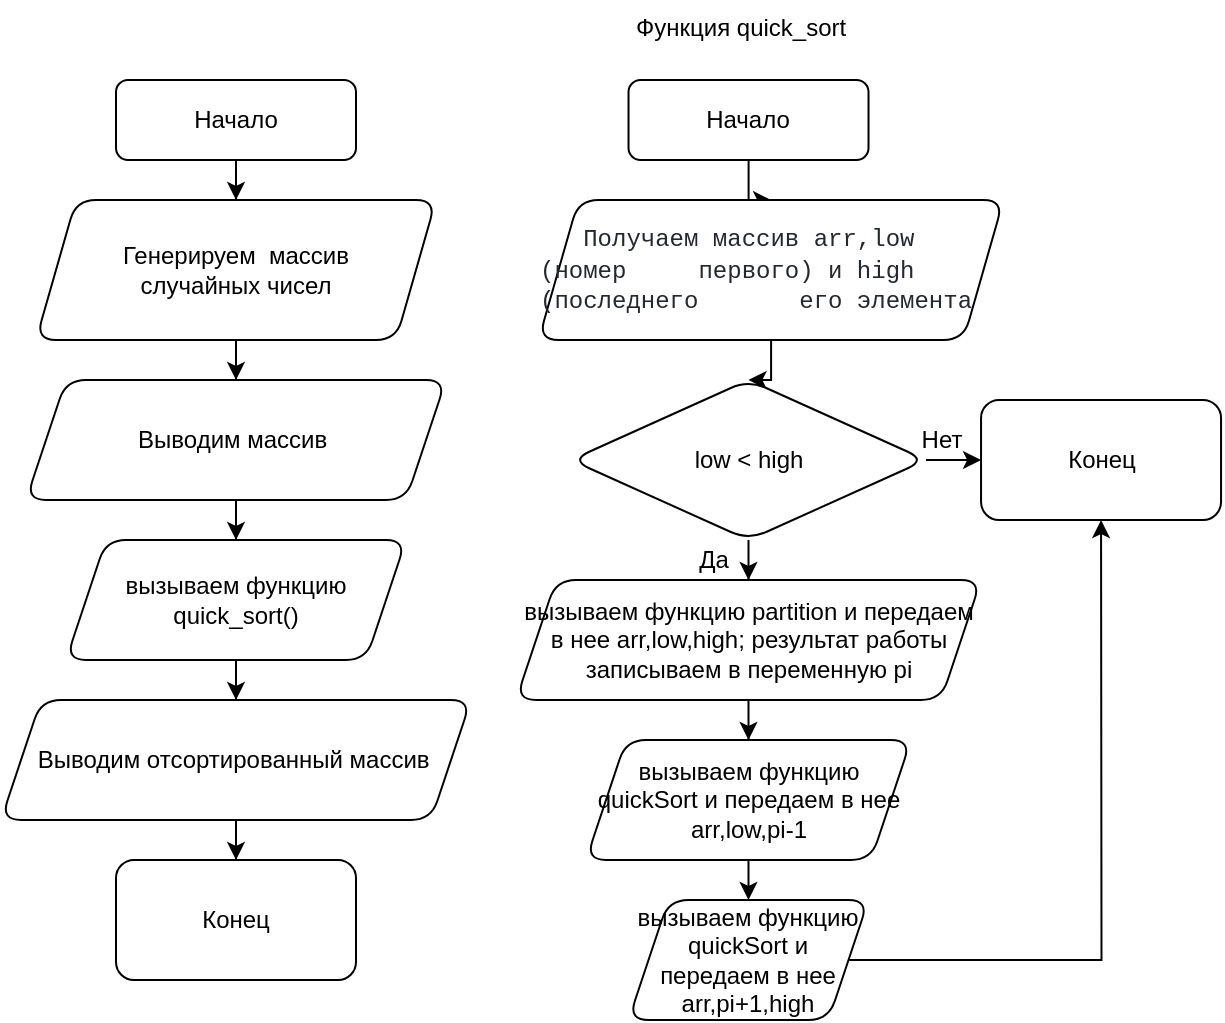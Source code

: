 <mxfile version="21.0.8" type="github">
  <diagram id="C5RBs43oDa-KdzZeNtuy" name="Page-1">
    <mxGraphModel dx="967" dy="925" grid="1" gridSize="10" guides="1" tooltips="1" connect="1" arrows="1" fold="1" page="1" pageScale="1" pageWidth="827" pageHeight="1169" math="0" shadow="0">
      <root>
        <mxCell id="WIyWlLk6GJQsqaUBKTNV-0" />
        <mxCell id="WIyWlLk6GJQsqaUBKTNV-1" parent="WIyWlLk6GJQsqaUBKTNV-0" />
        <mxCell id="JRmY_iP4Rora6nTUR1a2-0" value="" style="edgeStyle=orthogonalEdgeStyle;rounded=0;orthogonalLoop=1;jettySize=auto;html=1;" parent="WIyWlLk6GJQsqaUBKTNV-1" source="JRmY_iP4Rora6nTUR1a2-1" target="JRmY_iP4Rora6nTUR1a2-3" edge="1">
          <mxGeometry relative="1" as="geometry" />
        </mxCell>
        <mxCell id="JRmY_iP4Rora6nTUR1a2-1" value="Начало" style="rounded=1;whiteSpace=wrap;html=1;fontSize=12;glass=0;strokeWidth=1;shadow=0;" parent="WIyWlLk6GJQsqaUBKTNV-1" vertex="1">
          <mxGeometry x="160" y="80" width="120" height="40" as="geometry" />
        </mxCell>
        <mxCell id="JRmY_iP4Rora6nTUR1a2-2" value="" style="edgeStyle=orthogonalEdgeStyle;rounded=0;orthogonalLoop=1;jettySize=auto;html=1;" parent="WIyWlLk6GJQsqaUBKTNV-1" source="JRmY_iP4Rora6nTUR1a2-3" target="JRmY_iP4Rora6nTUR1a2-5" edge="1">
          <mxGeometry relative="1" as="geometry" />
        </mxCell>
        <mxCell id="JRmY_iP4Rora6nTUR1a2-3" value="Генерируем&amp;nbsp; массив &lt;br&gt;случайных чисел" style="shape=parallelogram;perimeter=parallelogramPerimeter;whiteSpace=wrap;html=1;fixedSize=1;rounded=1;glass=0;strokeWidth=1;shadow=0;" parent="WIyWlLk6GJQsqaUBKTNV-1" vertex="1">
          <mxGeometry x="120" y="140" width="200" height="70" as="geometry" />
        </mxCell>
        <mxCell id="JRmY_iP4Rora6nTUR1a2-4" value="" style="edgeStyle=orthogonalEdgeStyle;rounded=0;orthogonalLoop=1;jettySize=auto;html=1;" parent="WIyWlLk6GJQsqaUBKTNV-1" source="JRmY_iP4Rora6nTUR1a2-5" target="JRmY_iP4Rora6nTUR1a2-7" edge="1">
          <mxGeometry relative="1" as="geometry" />
        </mxCell>
        <mxCell id="JRmY_iP4Rora6nTUR1a2-5" value="Выводим массив&amp;nbsp;" style="shape=parallelogram;perimeter=parallelogramPerimeter;whiteSpace=wrap;html=1;fixedSize=1;rounded=1;glass=0;strokeWidth=1;shadow=0;" parent="WIyWlLk6GJQsqaUBKTNV-1" vertex="1">
          <mxGeometry x="115" y="230" width="210" height="60" as="geometry" />
        </mxCell>
        <mxCell id="JRmY_iP4Rora6nTUR1a2-6" value="" style="edgeStyle=orthogonalEdgeStyle;rounded=0;orthogonalLoop=1;jettySize=auto;html=1;" parent="WIyWlLk6GJQsqaUBKTNV-1" source="JRmY_iP4Rora6nTUR1a2-7" target="JRmY_iP4Rora6nTUR1a2-9" edge="1">
          <mxGeometry relative="1" as="geometry" />
        </mxCell>
        <mxCell id="JRmY_iP4Rora6nTUR1a2-7" value="вызываем функцию quick_sort()" style="shape=parallelogram;perimeter=parallelogramPerimeter;whiteSpace=wrap;html=1;fixedSize=1;rounded=1;glass=0;strokeWidth=1;shadow=0;" parent="WIyWlLk6GJQsqaUBKTNV-1" vertex="1">
          <mxGeometry x="135" y="310" width="170" height="60" as="geometry" />
        </mxCell>
        <mxCell id="JRmY_iP4Rora6nTUR1a2-8" value="" style="edgeStyle=orthogonalEdgeStyle;rounded=0;orthogonalLoop=1;jettySize=auto;html=1;" parent="WIyWlLk6GJQsqaUBKTNV-1" source="JRmY_iP4Rora6nTUR1a2-9" target="JRmY_iP4Rora6nTUR1a2-10" edge="1">
          <mxGeometry relative="1" as="geometry" />
        </mxCell>
        <mxCell id="JRmY_iP4Rora6nTUR1a2-9" value="Выводим отсортированный массив&amp;nbsp;" style="shape=parallelogram;perimeter=parallelogramPerimeter;whiteSpace=wrap;html=1;fixedSize=1;rounded=1;glass=0;strokeWidth=1;shadow=0;" parent="WIyWlLk6GJQsqaUBKTNV-1" vertex="1">
          <mxGeometry x="102.5" y="390" width="235" height="60" as="geometry" />
        </mxCell>
        <mxCell id="JRmY_iP4Rora6nTUR1a2-10" value="Конец&lt;br&gt;" style="rounded=1;whiteSpace=wrap;html=1;glass=0;strokeWidth=1;shadow=0;" parent="WIyWlLk6GJQsqaUBKTNV-1" vertex="1">
          <mxGeometry x="160" y="470" width="120" height="60" as="geometry" />
        </mxCell>
        <mxCell id="JRmY_iP4Rora6nTUR1a2-11" value="Функция quick_sort&lt;span style=&quot;font-family: ui-monospace, SFMono-Regular, &amp;quot;SF Mono&amp;quot;, Menlo, Consolas, &amp;quot;Liberation Mono&amp;quot;, monospace; font-size: 12px; font-style: normal; font-variant-ligatures: normal; font-variant-caps: normal; font-weight: 400; letter-spacing: normal; orphans: 2; text-align: start; text-indent: 0px; text-transform: none; widows: 2; word-spacing: 0px; -webkit-text-stroke-width: 0px; background-color: rgb(255, 255, 255); text-decoration-thickness: initial; text-decoration-style: initial; text-decoration-color: initial; float: none; display: inline !important;&quot;&gt;&lt;/span&gt;" style="text;whiteSpace=wrap;html=1;" parent="WIyWlLk6GJQsqaUBKTNV-1" vertex="1">
          <mxGeometry x="417.52" y="40" width="117.49" height="40" as="geometry" />
        </mxCell>
        <mxCell id="JRmY_iP4Rora6nTUR1a2-12" value="" style="edgeStyle=orthogonalEdgeStyle;rounded=0;orthogonalLoop=1;jettySize=auto;html=1;" parent="WIyWlLk6GJQsqaUBKTNV-1" source="JRmY_iP4Rora6nTUR1a2-13" target="JRmY_iP4Rora6nTUR1a2-14" edge="1">
          <mxGeometry relative="1" as="geometry" />
        </mxCell>
        <mxCell id="JRmY_iP4Rora6nTUR1a2-13" value="Начало" style="rounded=1;whiteSpace=wrap;html=1;fontSize=12;glass=0;strokeWidth=1;shadow=0;" parent="WIyWlLk6GJQsqaUBKTNV-1" vertex="1">
          <mxGeometry x="416.26" y="80" width="120" height="40" as="geometry" />
        </mxCell>
        <mxCell id="Z_o3nSTYenll-t-yREuo-1" value="" style="edgeStyle=orthogonalEdgeStyle;rounded=0;orthogonalLoop=1;jettySize=auto;html=1;" edge="1" parent="WIyWlLk6GJQsqaUBKTNV-1" source="JRmY_iP4Rora6nTUR1a2-14" target="Z_o3nSTYenll-t-yREuo-0">
          <mxGeometry relative="1" as="geometry" />
        </mxCell>
        <mxCell id="JRmY_iP4Rora6nTUR1a2-14" value="&lt;div style=&quot;text-align: start;&quot;&gt;&lt;font face=&quot;ui-monospace, SFMono-Regular, SF Mono, Menlo, Consolas, Liberation Mono, monospace&quot; color=&quot;#24292f&quot;&gt;&amp;nbsp; &amp;nbsp;Получаем массив arr,low (номер&amp;nbsp; &amp;nbsp; &amp;nbsp;первого) и high (последнего&amp;nbsp; &amp;nbsp; &amp;nbsp; &amp;nbsp;его элемента&lt;/font&gt;&lt;/div&gt;" style="shape=parallelogram;perimeter=parallelogramPerimeter;whiteSpace=wrap;html=1;fixedSize=1;rounded=1;" parent="WIyWlLk6GJQsqaUBKTNV-1" vertex="1">
          <mxGeometry x="371.26" y="140" width="232.49" height="70" as="geometry" />
        </mxCell>
        <mxCell id="Z_o3nSTYenll-t-yREuo-3" value="" style="edgeStyle=orthogonalEdgeStyle;rounded=0;orthogonalLoop=1;jettySize=auto;html=1;" edge="1" parent="WIyWlLk6GJQsqaUBKTNV-1" source="Z_o3nSTYenll-t-yREuo-0" target="Z_o3nSTYenll-t-yREuo-2">
          <mxGeometry relative="1" as="geometry" />
        </mxCell>
        <mxCell id="Z_o3nSTYenll-t-yREuo-11" value="" style="edgeStyle=orthogonalEdgeStyle;rounded=0;orthogonalLoop=1;jettySize=auto;html=1;" edge="1" parent="WIyWlLk6GJQsqaUBKTNV-1" source="Z_o3nSTYenll-t-yREuo-0" target="Z_o3nSTYenll-t-yREuo-10">
          <mxGeometry relative="1" as="geometry" />
        </mxCell>
        <mxCell id="Z_o3nSTYenll-t-yREuo-0" value="low &amp;lt; high" style="rhombus;whiteSpace=wrap;html=1;rounded=1;" vertex="1" parent="WIyWlLk6GJQsqaUBKTNV-1">
          <mxGeometry x="387.51" y="230" width="177.49" height="80" as="geometry" />
        </mxCell>
        <mxCell id="Z_o3nSTYenll-t-yREuo-7" value="" style="edgeStyle=orthogonalEdgeStyle;rounded=0;orthogonalLoop=1;jettySize=auto;html=1;" edge="1" parent="WIyWlLk6GJQsqaUBKTNV-1" source="Z_o3nSTYenll-t-yREuo-2" target="Z_o3nSTYenll-t-yREuo-6">
          <mxGeometry relative="1" as="geometry" />
        </mxCell>
        <mxCell id="Z_o3nSTYenll-t-yREuo-2" value="вызываем функцию partition и передаем в нее arr,low,high; результат работы записываем в переменную pi" style="shape=parallelogram;perimeter=parallelogramPerimeter;whiteSpace=wrap;html=1;fixedSize=1;rounded=1;" vertex="1" parent="WIyWlLk6GJQsqaUBKTNV-1">
          <mxGeometry x="360" y="330" width="232.52" height="60" as="geometry" />
        </mxCell>
        <mxCell id="Z_o3nSTYenll-t-yREuo-5" value="Да" style="text;html=1;strokeColor=none;fillColor=none;align=center;verticalAlign=middle;whiteSpace=wrap;rounded=0;" vertex="1" parent="WIyWlLk6GJQsqaUBKTNV-1">
          <mxGeometry x="443.75" y="310" width="30" height="20" as="geometry" />
        </mxCell>
        <mxCell id="Z_o3nSTYenll-t-yREuo-9" value="" style="edgeStyle=orthogonalEdgeStyle;rounded=0;orthogonalLoop=1;jettySize=auto;html=1;" edge="1" parent="WIyWlLk6GJQsqaUBKTNV-1" source="Z_o3nSTYenll-t-yREuo-6" target="Z_o3nSTYenll-t-yREuo-8">
          <mxGeometry relative="1" as="geometry" />
        </mxCell>
        <mxCell id="Z_o3nSTYenll-t-yREuo-6" value="вызываем функцию quickSort и передаем в нее arr,low,pi-1" style="shape=parallelogram;perimeter=parallelogramPerimeter;whiteSpace=wrap;html=1;fixedSize=1;rounded=1;" vertex="1" parent="WIyWlLk6GJQsqaUBKTNV-1">
          <mxGeometry x="395.01" y="410" width="162.51" height="60" as="geometry" />
        </mxCell>
        <mxCell id="Z_o3nSTYenll-t-yREuo-8" value="вызываем функцию quickSort и передаем в нее arr,pi+1,high" style="shape=parallelogram;perimeter=parallelogramPerimeter;whiteSpace=wrap;html=1;fixedSize=1;rounded=1;" vertex="1" parent="WIyWlLk6GJQsqaUBKTNV-1">
          <mxGeometry x="416.255" y="490" width="120" height="60" as="geometry" />
        </mxCell>
        <mxCell id="Z_o3nSTYenll-t-yREuo-10" value="Конец" style="whiteSpace=wrap;html=1;rounded=1;" vertex="1" parent="WIyWlLk6GJQsqaUBKTNV-1">
          <mxGeometry x="592.525" y="240" width="120" height="60" as="geometry" />
        </mxCell>
        <mxCell id="Z_o3nSTYenll-t-yREuo-12" value="" style="endArrow=classic;html=1;rounded=0;exitX=1;exitY=0.5;exitDx=0;exitDy=0;entryX=0.5;entryY=1;entryDx=0;entryDy=0;" edge="1" parent="WIyWlLk6GJQsqaUBKTNV-1" source="Z_o3nSTYenll-t-yREuo-8" target="Z_o3nSTYenll-t-yREuo-10">
          <mxGeometry width="50" height="50" relative="1" as="geometry">
            <mxPoint x="683.75" y="500" as="sourcePoint" />
            <mxPoint x="733.75" y="450" as="targetPoint" />
            <Array as="points">
              <mxPoint x="652.75" y="520" />
            </Array>
          </mxGeometry>
        </mxCell>
        <mxCell id="Z_o3nSTYenll-t-yREuo-14" value="Нет&lt;br&gt;" style="text;html=1;strokeColor=none;fillColor=none;align=center;verticalAlign=middle;whiteSpace=wrap;rounded=0;" vertex="1" parent="WIyWlLk6GJQsqaUBKTNV-1">
          <mxGeometry x="557.52" y="250" width="30" height="20" as="geometry" />
        </mxCell>
      </root>
    </mxGraphModel>
  </diagram>
</mxfile>
